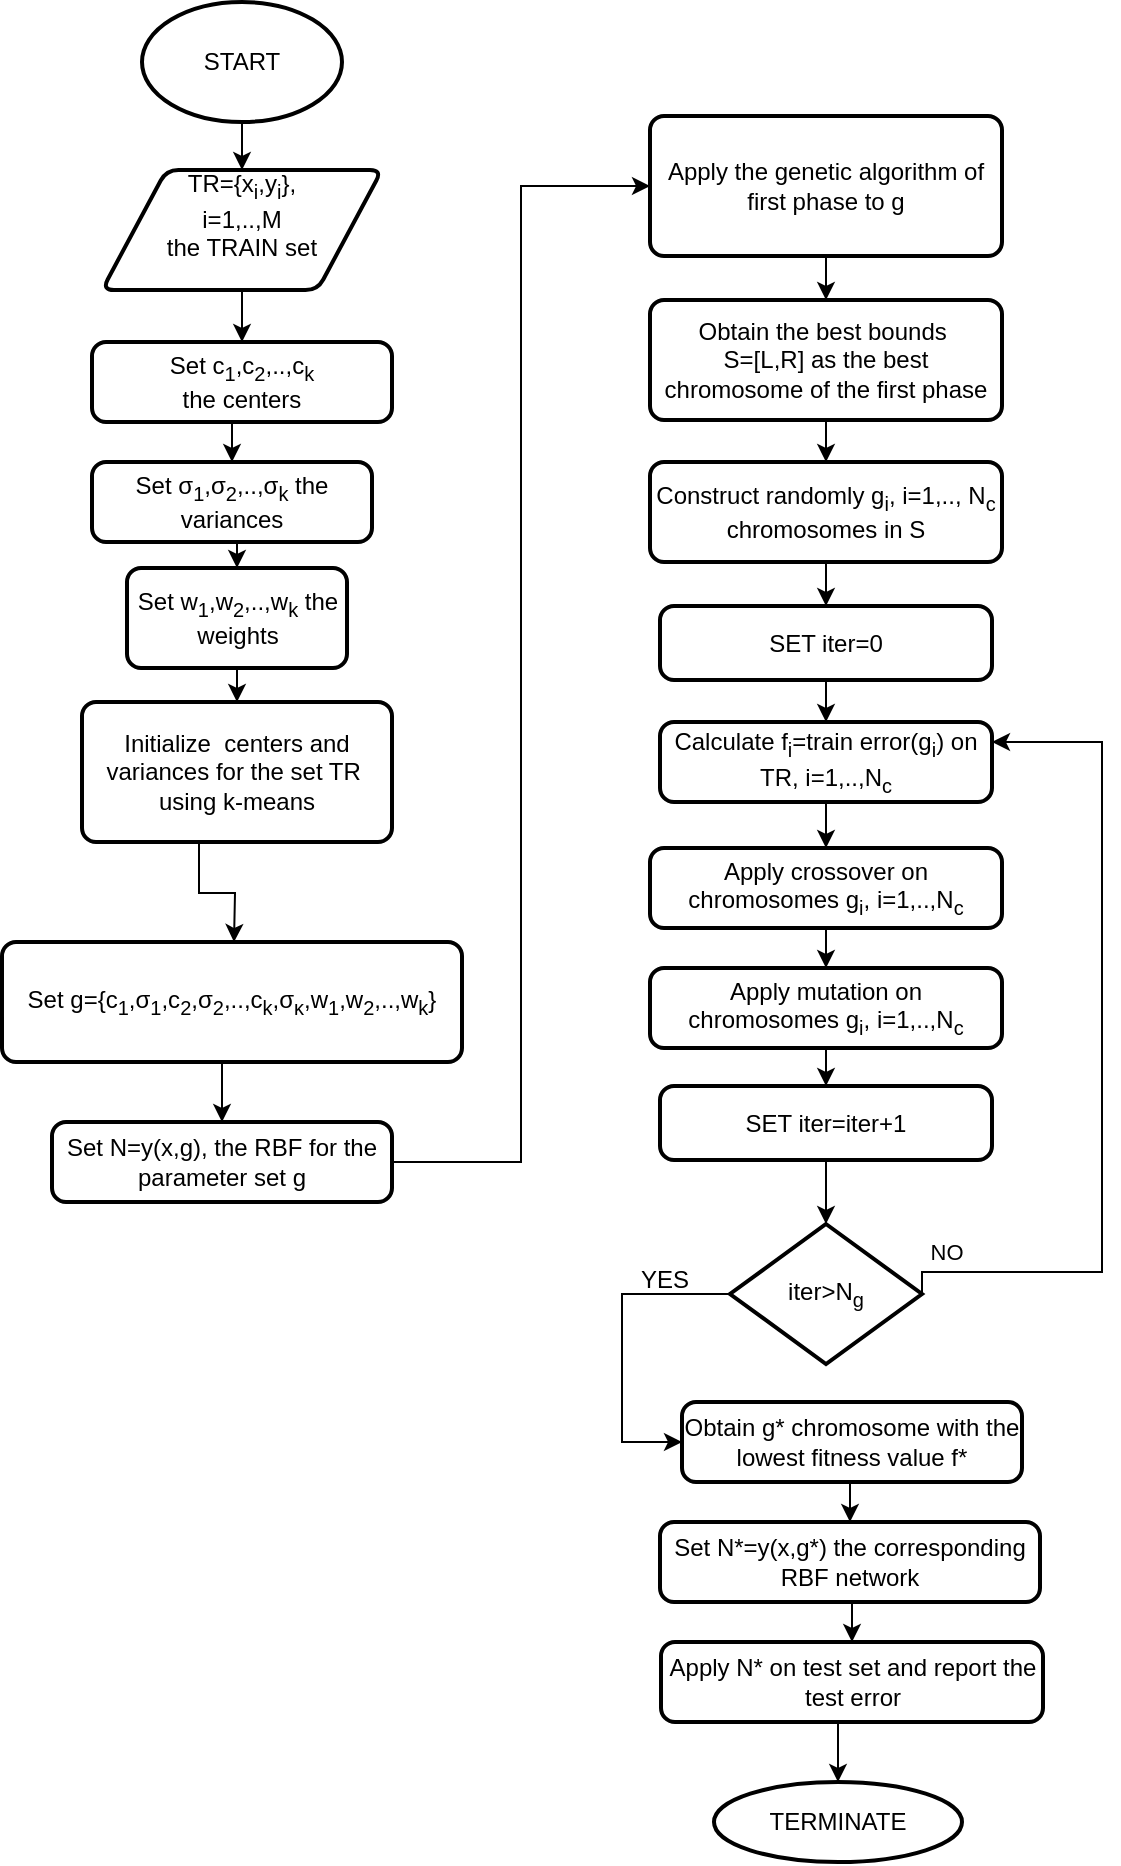 <mxfile version="22.0.4" type="device">
  <diagram id="C5RBs43oDa-KdzZeNtuy" name="Page-1">
    <mxGraphModel dx="794" dy="404" grid="1" gridSize="10" guides="1" tooltips="1" connect="1" arrows="1" fold="1" page="1" pageScale="1" pageWidth="827" pageHeight="1169" math="0" shadow="0">
      <root>
        <mxCell id="WIyWlLk6GJQsqaUBKTNV-0" />
        <mxCell id="WIyWlLk6GJQsqaUBKTNV-1" parent="WIyWlLk6GJQsqaUBKTNV-0" />
        <mxCell id="VgKAcMuUJRg5ttzXnA3y-2" style="edgeStyle=orthogonalEdgeStyle;rounded=0;orthogonalLoop=1;jettySize=auto;html=1;exitX=0.5;exitY=1;exitDx=0;exitDy=0;exitPerimeter=0;entryX=0.5;entryY=0;entryDx=0;entryDy=0;" edge="1" parent="WIyWlLk6GJQsqaUBKTNV-1" source="VgKAcMuUJRg5ttzXnA3y-0" target="VgKAcMuUJRg5ttzXnA3y-1">
          <mxGeometry relative="1" as="geometry" />
        </mxCell>
        <mxCell id="VgKAcMuUJRg5ttzXnA3y-0" value="START" style="strokeWidth=2;html=1;shape=mxgraph.flowchart.start_1;whiteSpace=wrap;" vertex="1" parent="WIyWlLk6GJQsqaUBKTNV-1">
          <mxGeometry x="100" y="80" width="100" height="60" as="geometry" />
        </mxCell>
        <mxCell id="VgKAcMuUJRg5ttzXnA3y-22" style="edgeStyle=orthogonalEdgeStyle;rounded=0;orthogonalLoop=1;jettySize=auto;html=1;exitX=0.5;exitY=1;exitDx=0;exitDy=0;" edge="1" parent="WIyWlLk6GJQsqaUBKTNV-1" source="VgKAcMuUJRg5ttzXnA3y-1" target="VgKAcMuUJRg5ttzXnA3y-11">
          <mxGeometry relative="1" as="geometry" />
        </mxCell>
        <mxCell id="VgKAcMuUJRg5ttzXnA3y-1" value="&lt;div&gt;TR={x&lt;sub&gt;i&lt;/sub&gt;,y&lt;sub&gt;i&lt;/sub&gt;}, &lt;br&gt;&lt;/div&gt;&lt;div&gt;i=1,..,M &lt;br&gt;&lt;/div&gt;&lt;div&gt;the TRAIN set&lt;/div&gt;&lt;div&gt;&lt;br&gt;&lt;/div&gt;" style="shape=parallelogram;html=1;strokeWidth=2;perimeter=parallelogramPerimeter;whiteSpace=wrap;rounded=1;arcSize=12;size=0.23;" vertex="1" parent="WIyWlLk6GJQsqaUBKTNV-1">
          <mxGeometry x="80" y="164" width="140" height="60" as="geometry" />
        </mxCell>
        <mxCell id="VgKAcMuUJRg5ttzXnA3y-10" style="edgeStyle=orthogonalEdgeStyle;rounded=0;orthogonalLoop=1;jettySize=auto;html=1;exitX=0.5;exitY=1;exitDx=0;exitDy=0;entryX=0.5;entryY=0;entryDx=0;entryDy=0;" edge="1" parent="WIyWlLk6GJQsqaUBKTNV-1">
          <mxGeometry relative="1" as="geometry">
            <mxPoint x="148.5" y="500" as="sourcePoint" />
            <mxPoint x="146" y="550" as="targetPoint" />
          </mxGeometry>
        </mxCell>
        <mxCell id="VgKAcMuUJRg5ttzXnA3y-6" value="Initialize&amp;nbsp; centers&amp;nbsp;and variances for the set TR&amp;nbsp; using k-means" style="rounded=1;whiteSpace=wrap;html=1;absoluteArcSize=1;arcSize=14;strokeWidth=2;" vertex="1" parent="WIyWlLk6GJQsqaUBKTNV-1">
          <mxGeometry x="70" y="430" width="155" height="70" as="geometry" />
        </mxCell>
        <mxCell id="VgKAcMuUJRg5ttzXnA3y-24" style="edgeStyle=orthogonalEdgeStyle;rounded=0;orthogonalLoop=1;jettySize=auto;html=1;exitX=1;exitY=0.5;exitDx=0;exitDy=0;entryX=0;entryY=0.5;entryDx=0;entryDy=0;" edge="1" parent="WIyWlLk6GJQsqaUBKTNV-1" source="VgKAcMuUJRg5ttzXnA3y-27" target="VgKAcMuUJRg5ttzXnA3y-23">
          <mxGeometry relative="1" as="geometry" />
        </mxCell>
        <mxCell id="VgKAcMuUJRg5ttzXnA3y-28" style="edgeStyle=orthogonalEdgeStyle;rounded=0;orthogonalLoop=1;jettySize=auto;html=1;exitX=0.5;exitY=1;exitDx=0;exitDy=0;entryX=0.5;entryY=0;entryDx=0;entryDy=0;" edge="1" parent="WIyWlLk6GJQsqaUBKTNV-1" source="VgKAcMuUJRg5ttzXnA3y-9" target="VgKAcMuUJRg5ttzXnA3y-27">
          <mxGeometry relative="1" as="geometry" />
        </mxCell>
        <mxCell id="VgKAcMuUJRg5ttzXnA3y-9" value="Set g={c&lt;sub&gt;1&lt;/sub&gt;,σ&lt;sub&gt;1&lt;/sub&gt;,c&lt;sub&gt;2&lt;/sub&gt;,σ&lt;sub&gt;2&lt;/sub&gt;,..,c&lt;sub&gt;k&lt;/sub&gt;,σ&lt;sub&gt;κ&lt;/sub&gt;,w&lt;sub&gt;1&lt;/sub&gt;,w&lt;sub&gt;2&lt;/sub&gt;,..,w&lt;sub&gt;k&lt;/sub&gt;}" style="rounded=1;whiteSpace=wrap;html=1;absoluteArcSize=1;arcSize=14;strokeWidth=2;" vertex="1" parent="WIyWlLk6GJQsqaUBKTNV-1">
          <mxGeometry x="30" y="550" width="230" height="60" as="geometry" />
        </mxCell>
        <mxCell id="VgKAcMuUJRg5ttzXnA3y-18" style="edgeStyle=orthogonalEdgeStyle;rounded=0;orthogonalLoop=1;jettySize=auto;html=1;exitX=0.5;exitY=1;exitDx=0;exitDy=0;entryX=0.5;entryY=0;entryDx=0;entryDy=0;" edge="1" parent="WIyWlLk6GJQsqaUBKTNV-1" source="VgKAcMuUJRg5ttzXnA3y-11" target="VgKAcMuUJRg5ttzXnA3y-17">
          <mxGeometry relative="1" as="geometry" />
        </mxCell>
        <mxCell id="VgKAcMuUJRg5ttzXnA3y-11" value="&lt;div&gt;Set c&lt;sub&gt;1&lt;/sub&gt;,c&lt;sub&gt;2&lt;/sub&gt;,..,c&lt;sub&gt;k&lt;/sub&gt; &lt;br&gt;&lt;/div&gt;&lt;div&gt;the centers&lt;br&gt;&lt;/div&gt;" style="rounded=1;whiteSpace=wrap;html=1;absoluteArcSize=1;arcSize=14;strokeWidth=2;" vertex="1" parent="WIyWlLk6GJQsqaUBKTNV-1">
          <mxGeometry x="75" y="250" width="150" height="40" as="geometry" />
        </mxCell>
        <mxCell id="VgKAcMuUJRg5ttzXnA3y-20" style="edgeStyle=orthogonalEdgeStyle;rounded=0;orthogonalLoop=1;jettySize=auto;html=1;exitX=0.5;exitY=1;exitDx=0;exitDy=0;entryX=0.5;entryY=0;entryDx=0;entryDy=0;" edge="1" parent="WIyWlLk6GJQsqaUBKTNV-1" source="VgKAcMuUJRg5ttzXnA3y-17" target="VgKAcMuUJRg5ttzXnA3y-19">
          <mxGeometry relative="1" as="geometry" />
        </mxCell>
        <mxCell id="VgKAcMuUJRg5ttzXnA3y-17" value="&lt;div&gt;Set σ&lt;sub&gt;1&lt;/sub&gt;,σ&lt;sub&gt;2&lt;/sub&gt;,..,σ&lt;sub&gt;k&lt;/sub&gt; the&lt;/div&gt;&lt;div&gt;variances&lt;br&gt;&lt;/div&gt;" style="rounded=1;whiteSpace=wrap;html=1;absoluteArcSize=1;arcSize=14;strokeWidth=2;" vertex="1" parent="WIyWlLk6GJQsqaUBKTNV-1">
          <mxGeometry x="75" y="310" width="140" height="40" as="geometry" />
        </mxCell>
        <mxCell id="VgKAcMuUJRg5ttzXnA3y-21" style="edgeStyle=orthogonalEdgeStyle;rounded=0;orthogonalLoop=1;jettySize=auto;html=1;exitX=0.5;exitY=1;exitDx=0;exitDy=0;entryX=0.5;entryY=0;entryDx=0;entryDy=0;" edge="1" parent="WIyWlLk6GJQsqaUBKTNV-1" source="VgKAcMuUJRg5ttzXnA3y-19" target="VgKAcMuUJRg5ttzXnA3y-6">
          <mxGeometry relative="1" as="geometry" />
        </mxCell>
        <mxCell id="VgKAcMuUJRg5ttzXnA3y-19" value="Set w&lt;sub&gt;1&lt;/sub&gt;,w&lt;sub&gt;2&lt;/sub&gt;,..,w&lt;sub&gt;k&lt;/sub&gt; the weights" style="rounded=1;whiteSpace=wrap;html=1;absoluteArcSize=1;arcSize=14;strokeWidth=2;" vertex="1" parent="WIyWlLk6GJQsqaUBKTNV-1">
          <mxGeometry x="92.5" y="363" width="110" height="50" as="geometry" />
        </mxCell>
        <mxCell id="VgKAcMuUJRg5ttzXnA3y-26" style="edgeStyle=orthogonalEdgeStyle;rounded=0;orthogonalLoop=1;jettySize=auto;html=1;exitX=0.5;exitY=1;exitDx=0;exitDy=0;entryX=0.5;entryY=0;entryDx=0;entryDy=0;" edge="1" parent="WIyWlLk6GJQsqaUBKTNV-1" source="VgKAcMuUJRg5ttzXnA3y-23" target="VgKAcMuUJRg5ttzXnA3y-25">
          <mxGeometry relative="1" as="geometry" />
        </mxCell>
        <mxCell id="VgKAcMuUJRg5ttzXnA3y-23" value="Apply the genetic algorithm of first phase to g" style="rounded=1;whiteSpace=wrap;html=1;absoluteArcSize=1;arcSize=14;strokeWidth=2;" vertex="1" parent="WIyWlLk6GJQsqaUBKTNV-1">
          <mxGeometry x="354" y="137" width="176" height="70" as="geometry" />
        </mxCell>
        <mxCell id="VgKAcMuUJRg5ttzXnA3y-30" style="edgeStyle=orthogonalEdgeStyle;rounded=0;orthogonalLoop=1;jettySize=auto;html=1;exitX=0.5;exitY=1;exitDx=0;exitDy=0;entryX=0.5;entryY=0;entryDx=0;entryDy=0;" edge="1" parent="WIyWlLk6GJQsqaUBKTNV-1" source="VgKAcMuUJRg5ttzXnA3y-25" target="VgKAcMuUJRg5ttzXnA3y-29">
          <mxGeometry relative="1" as="geometry" />
        </mxCell>
        <mxCell id="VgKAcMuUJRg5ttzXnA3y-25" value="&lt;div&gt;Obtain the best bounds&amp;nbsp;&lt;/div&gt;&lt;div&gt;S=[L,R] as the best chromosome of the first phase&lt;br&gt; &lt;/div&gt;" style="rounded=1;whiteSpace=wrap;html=1;absoluteArcSize=1;arcSize=14;strokeWidth=2;" vertex="1" parent="WIyWlLk6GJQsqaUBKTNV-1">
          <mxGeometry x="354" y="229" width="176" height="60" as="geometry" />
        </mxCell>
        <mxCell id="VgKAcMuUJRg5ttzXnA3y-27" value="&lt;div&gt;Set N=y(x,g), the RBF for the&lt;/div&gt;&lt;div&gt;parameter set g&lt;br&gt;&lt;/div&gt;" style="rounded=1;whiteSpace=wrap;html=1;absoluteArcSize=1;arcSize=14;strokeWidth=2;" vertex="1" parent="WIyWlLk6GJQsqaUBKTNV-1">
          <mxGeometry x="55" y="640" width="170" height="40" as="geometry" />
        </mxCell>
        <mxCell id="VgKAcMuUJRg5ttzXnA3y-32" style="edgeStyle=orthogonalEdgeStyle;rounded=0;orthogonalLoop=1;jettySize=auto;html=1;exitX=0.5;exitY=1;exitDx=0;exitDy=0;entryX=0.5;entryY=0;entryDx=0;entryDy=0;" edge="1" parent="WIyWlLk6GJQsqaUBKTNV-1" source="VgKAcMuUJRg5ttzXnA3y-29" target="VgKAcMuUJRg5ttzXnA3y-31">
          <mxGeometry relative="1" as="geometry" />
        </mxCell>
        <mxCell id="VgKAcMuUJRg5ttzXnA3y-29" value="Construct randomly g&lt;sub&gt;i&lt;/sub&gt;, i=1,.., N&lt;sub&gt;c&lt;/sub&gt; chromosomes in S" style="rounded=1;whiteSpace=wrap;html=1;absoluteArcSize=1;arcSize=14;strokeWidth=2;" vertex="1" parent="WIyWlLk6GJQsqaUBKTNV-1">
          <mxGeometry x="354" y="310" width="176" height="50" as="geometry" />
        </mxCell>
        <mxCell id="VgKAcMuUJRg5ttzXnA3y-34" style="edgeStyle=orthogonalEdgeStyle;rounded=0;orthogonalLoop=1;jettySize=auto;html=1;exitX=0.5;exitY=1;exitDx=0;exitDy=0;" edge="1" parent="WIyWlLk6GJQsqaUBKTNV-1" source="VgKAcMuUJRg5ttzXnA3y-31" target="VgKAcMuUJRg5ttzXnA3y-33">
          <mxGeometry relative="1" as="geometry" />
        </mxCell>
        <mxCell id="VgKAcMuUJRg5ttzXnA3y-31" value="&lt;div&gt;SET iter=0&lt;/div&gt;" style="rounded=1;whiteSpace=wrap;html=1;absoluteArcSize=1;arcSize=14;strokeWidth=2;" vertex="1" parent="WIyWlLk6GJQsqaUBKTNV-1">
          <mxGeometry x="359" y="382" width="166" height="37" as="geometry" />
        </mxCell>
        <mxCell id="VgKAcMuUJRg5ttzXnA3y-36" style="edgeStyle=orthogonalEdgeStyle;rounded=0;orthogonalLoop=1;jettySize=auto;html=1;exitX=0.5;exitY=1;exitDx=0;exitDy=0;entryX=0.5;entryY=0;entryDx=0;entryDy=0;" edge="1" parent="WIyWlLk6GJQsqaUBKTNV-1" source="VgKAcMuUJRg5ttzXnA3y-33" target="VgKAcMuUJRg5ttzXnA3y-35">
          <mxGeometry relative="1" as="geometry" />
        </mxCell>
        <mxCell id="VgKAcMuUJRg5ttzXnA3y-33" value="Calculate f&lt;sub&gt;i&lt;/sub&gt;=train error(g&lt;sub&gt;i&lt;/sub&gt;) on TR, i=1,..,N&lt;sub&gt;c&lt;/sub&gt;" style="rounded=1;whiteSpace=wrap;html=1;absoluteArcSize=1;arcSize=14;strokeWidth=2;" vertex="1" parent="WIyWlLk6GJQsqaUBKTNV-1">
          <mxGeometry x="359" y="440" width="166" height="40" as="geometry" />
        </mxCell>
        <mxCell id="VgKAcMuUJRg5ttzXnA3y-38" style="edgeStyle=orthogonalEdgeStyle;rounded=0;orthogonalLoop=1;jettySize=auto;html=1;exitX=0.5;exitY=1;exitDx=0;exitDy=0;entryX=0.5;entryY=0;entryDx=0;entryDy=0;" edge="1" parent="WIyWlLk6GJQsqaUBKTNV-1" source="VgKAcMuUJRg5ttzXnA3y-35" target="VgKAcMuUJRg5ttzXnA3y-37">
          <mxGeometry relative="1" as="geometry" />
        </mxCell>
        <mxCell id="VgKAcMuUJRg5ttzXnA3y-35" value="Apply crossover on chromosomes g&lt;sub&gt;i&lt;/sub&gt;, i=1,..,N&lt;sub&gt;c&lt;/sub&gt;" style="rounded=1;whiteSpace=wrap;html=1;absoluteArcSize=1;arcSize=14;strokeWidth=2;" vertex="1" parent="WIyWlLk6GJQsqaUBKTNV-1">
          <mxGeometry x="354" y="503" width="176" height="40" as="geometry" />
        </mxCell>
        <mxCell id="VgKAcMuUJRg5ttzXnA3y-40" style="edgeStyle=orthogonalEdgeStyle;rounded=0;orthogonalLoop=1;jettySize=auto;html=1;exitX=0.5;exitY=1;exitDx=0;exitDy=0;entryX=0.5;entryY=0;entryDx=0;entryDy=0;" edge="1" parent="WIyWlLk6GJQsqaUBKTNV-1" source="VgKAcMuUJRg5ttzXnA3y-37" target="VgKAcMuUJRg5ttzXnA3y-39">
          <mxGeometry relative="1" as="geometry" />
        </mxCell>
        <mxCell id="VgKAcMuUJRg5ttzXnA3y-37" value="Apply mutation on chromosomes g&lt;sub&gt;i&lt;/sub&gt;, i=1,..,N&lt;sub&gt;c&lt;/sub&gt;" style="rounded=1;whiteSpace=wrap;html=1;absoluteArcSize=1;arcSize=14;strokeWidth=2;" vertex="1" parent="WIyWlLk6GJQsqaUBKTNV-1">
          <mxGeometry x="354" y="563" width="176" height="40" as="geometry" />
        </mxCell>
        <mxCell id="VgKAcMuUJRg5ttzXnA3y-44" style="edgeStyle=orthogonalEdgeStyle;rounded=0;orthogonalLoop=1;jettySize=auto;html=1;exitX=0.5;exitY=1;exitDx=0;exitDy=0;" edge="1" parent="WIyWlLk6GJQsqaUBKTNV-1" source="VgKAcMuUJRg5ttzXnA3y-39" target="VgKAcMuUJRg5ttzXnA3y-41">
          <mxGeometry relative="1" as="geometry" />
        </mxCell>
        <mxCell id="VgKAcMuUJRg5ttzXnA3y-39" value="&lt;div&gt;SET iter=iter+1&lt;/div&gt;" style="rounded=1;whiteSpace=wrap;html=1;absoluteArcSize=1;arcSize=14;strokeWidth=2;" vertex="1" parent="WIyWlLk6GJQsqaUBKTNV-1">
          <mxGeometry x="359" y="622" width="166" height="37" as="geometry" />
        </mxCell>
        <mxCell id="VgKAcMuUJRg5ttzXnA3y-43" style="edgeStyle=orthogonalEdgeStyle;rounded=0;orthogonalLoop=1;jettySize=auto;html=1;exitX=1;exitY=0.5;exitDx=0;exitDy=0;exitPerimeter=0;entryX=1;entryY=0.25;entryDx=0;entryDy=0;" edge="1" parent="WIyWlLk6GJQsqaUBKTNV-1" source="VgKAcMuUJRg5ttzXnA3y-41" target="VgKAcMuUJRg5ttzXnA3y-33">
          <mxGeometry relative="1" as="geometry">
            <Array as="points">
              <mxPoint x="580" y="715" />
              <mxPoint x="580" y="450" />
            </Array>
          </mxGeometry>
        </mxCell>
        <mxCell id="VgKAcMuUJRg5ttzXnA3y-45" value="NO" style="edgeLabel;html=1;align=center;verticalAlign=middle;resizable=0;points=[];" vertex="1" connectable="0" parent="VgKAcMuUJRg5ttzXnA3y-43">
          <mxGeometry x="-0.715" y="-2" relative="1" as="geometry">
            <mxPoint x="-37" y="-12" as="offset" />
          </mxGeometry>
        </mxCell>
        <mxCell id="VgKAcMuUJRg5ttzXnA3y-48" style="edgeStyle=orthogonalEdgeStyle;rounded=0;orthogonalLoop=1;jettySize=auto;html=1;exitX=0;exitY=0.5;exitDx=0;exitDy=0;exitPerimeter=0;entryX=0;entryY=0.5;entryDx=0;entryDy=0;" edge="1" parent="WIyWlLk6GJQsqaUBKTNV-1" source="VgKAcMuUJRg5ttzXnA3y-41" target="VgKAcMuUJRg5ttzXnA3y-46">
          <mxGeometry relative="1" as="geometry">
            <Array as="points">
              <mxPoint x="340" y="726" />
              <mxPoint x="340" y="800" />
            </Array>
          </mxGeometry>
        </mxCell>
        <mxCell id="VgKAcMuUJRg5ttzXnA3y-41" value="iter&amp;gt;N&lt;sub&gt;g&lt;/sub&gt;" style="strokeWidth=2;html=1;shape=mxgraph.flowchart.decision;whiteSpace=wrap;" vertex="1" parent="WIyWlLk6GJQsqaUBKTNV-1">
          <mxGeometry x="394" y="691" width="96" height="70" as="geometry" />
        </mxCell>
        <mxCell id="VgKAcMuUJRg5ttzXnA3y-51" style="edgeStyle=orthogonalEdgeStyle;rounded=0;orthogonalLoop=1;jettySize=auto;html=1;exitX=0.5;exitY=1;exitDx=0;exitDy=0;entryX=0.5;entryY=0;entryDx=0;entryDy=0;" edge="1" parent="WIyWlLk6GJQsqaUBKTNV-1" source="VgKAcMuUJRg5ttzXnA3y-46" target="VgKAcMuUJRg5ttzXnA3y-50">
          <mxGeometry relative="1" as="geometry" />
        </mxCell>
        <mxCell id="VgKAcMuUJRg5ttzXnA3y-46" value="Obtain g* chromosome with the lowest fitness value f*" style="rounded=1;whiteSpace=wrap;html=1;absoluteArcSize=1;arcSize=14;strokeWidth=2;" vertex="1" parent="WIyWlLk6GJQsqaUBKTNV-1">
          <mxGeometry x="370" y="780" width="170" height="40" as="geometry" />
        </mxCell>
        <mxCell id="VgKAcMuUJRg5ttzXnA3y-49" value="YES" style="text;html=1;align=center;verticalAlign=middle;resizable=0;points=[];autosize=1;strokeColor=none;fillColor=none;" vertex="1" parent="WIyWlLk6GJQsqaUBKTNV-1">
          <mxGeometry x="336" y="704" width="50" height="30" as="geometry" />
        </mxCell>
        <mxCell id="VgKAcMuUJRg5ttzXnA3y-56" style="edgeStyle=orthogonalEdgeStyle;rounded=0;orthogonalLoop=1;jettySize=auto;html=1;exitX=0.5;exitY=1;exitDx=0;exitDy=0;entryX=0.5;entryY=0;entryDx=0;entryDy=0;" edge="1" parent="WIyWlLk6GJQsqaUBKTNV-1" source="VgKAcMuUJRg5ttzXnA3y-50" target="VgKAcMuUJRg5ttzXnA3y-52">
          <mxGeometry relative="1" as="geometry" />
        </mxCell>
        <mxCell id="VgKAcMuUJRg5ttzXnA3y-50" value="Set N*=y(x,g*) the corresponding RBF network" style="rounded=1;whiteSpace=wrap;html=1;absoluteArcSize=1;arcSize=14;strokeWidth=2;" vertex="1" parent="WIyWlLk6GJQsqaUBKTNV-1">
          <mxGeometry x="359" y="840" width="190" height="40" as="geometry" />
        </mxCell>
        <mxCell id="VgKAcMuUJRg5ttzXnA3y-52" value="Apply N* on test set and report the test error" style="rounded=1;whiteSpace=wrap;html=1;absoluteArcSize=1;arcSize=14;strokeWidth=2;" vertex="1" parent="WIyWlLk6GJQsqaUBKTNV-1">
          <mxGeometry x="359.5" y="900" width="191" height="40" as="geometry" />
        </mxCell>
        <mxCell id="VgKAcMuUJRg5ttzXnA3y-55" value="TERMINATE" style="strokeWidth=2;html=1;shape=mxgraph.flowchart.start_1;whiteSpace=wrap;" vertex="1" parent="WIyWlLk6GJQsqaUBKTNV-1">
          <mxGeometry x="386" y="970" width="124" height="40" as="geometry" />
        </mxCell>
        <mxCell id="VgKAcMuUJRg5ttzXnA3y-57" style="edgeStyle=orthogonalEdgeStyle;rounded=0;orthogonalLoop=1;jettySize=auto;html=1;exitX=0.5;exitY=1;exitDx=0;exitDy=0;entryX=0.5;entryY=0;entryDx=0;entryDy=0;entryPerimeter=0;" edge="1" parent="WIyWlLk6GJQsqaUBKTNV-1" source="VgKAcMuUJRg5ttzXnA3y-52" target="VgKAcMuUJRg5ttzXnA3y-55">
          <mxGeometry relative="1" as="geometry" />
        </mxCell>
      </root>
    </mxGraphModel>
  </diagram>
</mxfile>
